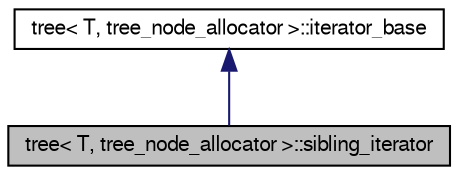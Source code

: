digraph G
{
  bgcolor="transparent";
  edge [fontname="FreeSans",fontsize=10,labelfontname="FreeSans",labelfontsize=10];
  node [fontname="FreeSans",fontsize=10,shape=record];
  Node1 [label="tree\< T, tree_node_allocator \>::sibling_iterator",height=0.2,width=0.4,color="black", fillcolor="grey75", style="filled" fontcolor="black"];
  Node2 -> Node1 [dir=back,color="midnightblue",fontsize=10,style="solid"];
  Node2 [label="tree\< T, tree_node_allocator \>::iterator_base",height=0.2,width=0.4,color="black",URL="$classtree_1_1iterator__base.html"];
}
